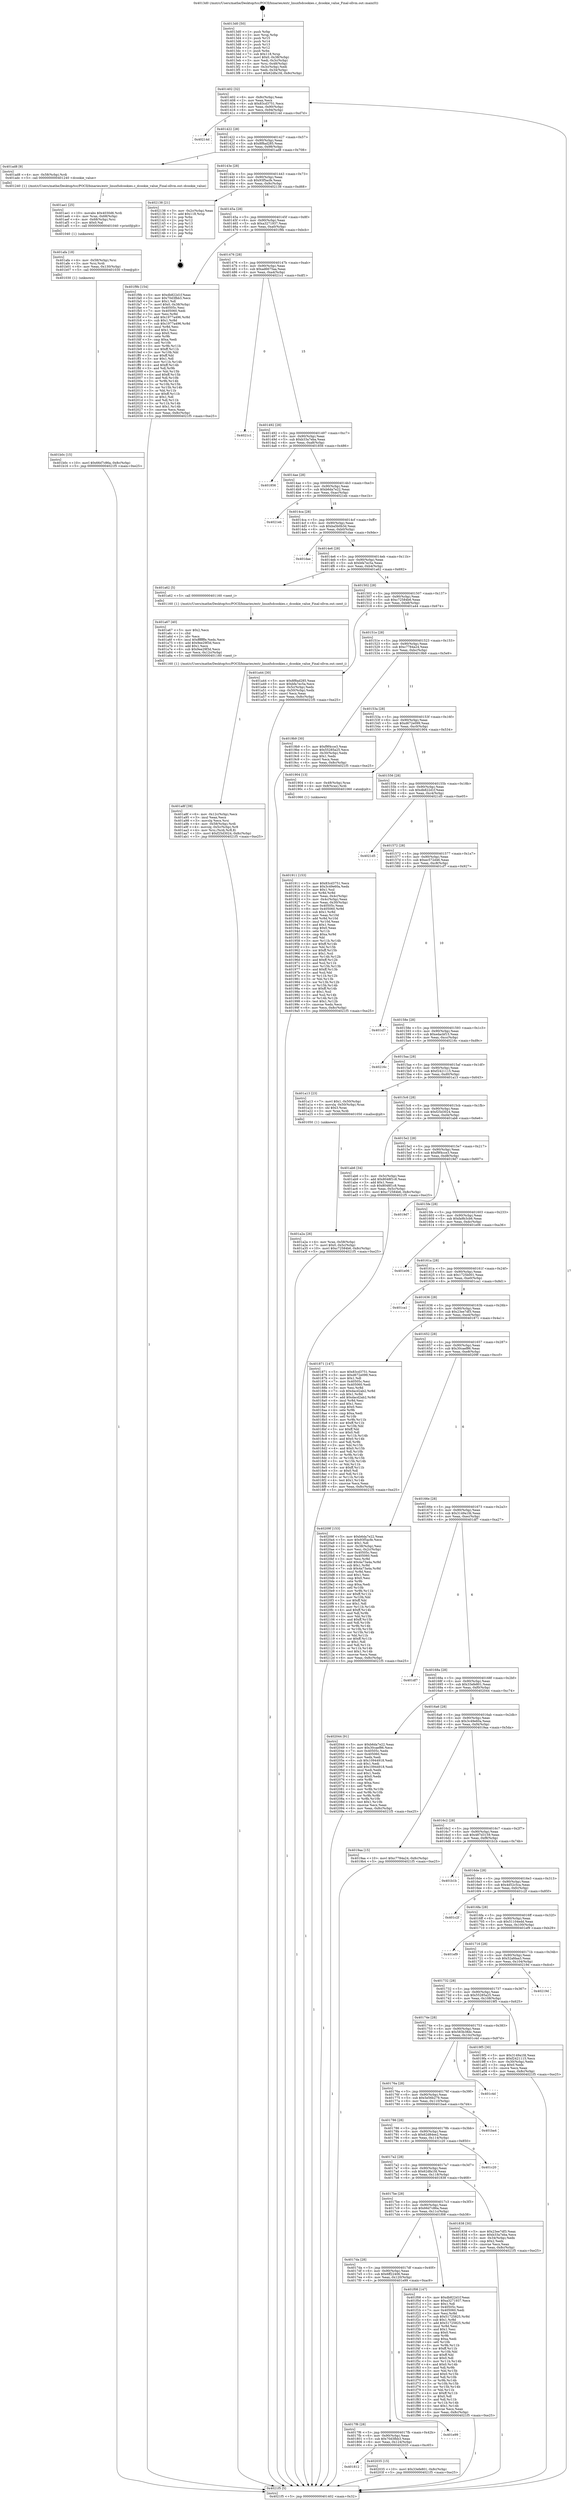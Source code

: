 digraph "0x4013d0" {
  label = "0x4013d0 (/mnt/c/Users/mathe/Desktop/tcc/POCII/binaries/extr_linuxfsdcookies.c_dcookie_value_Final-ollvm.out::main(0))"
  labelloc = "t"
  node[shape=record]

  Entry [label="",width=0.3,height=0.3,shape=circle,fillcolor=black,style=filled]
  "0x401402" [label="{
     0x401402 [32]\l
     | [instrs]\l
     &nbsp;&nbsp;0x401402 \<+6\>: mov -0x8c(%rbp),%eax\l
     &nbsp;&nbsp;0x401408 \<+2\>: mov %eax,%ecx\l
     &nbsp;&nbsp;0x40140a \<+6\>: sub $0x83cd3751,%ecx\l
     &nbsp;&nbsp;0x401410 \<+6\>: mov %eax,-0x90(%rbp)\l
     &nbsp;&nbsp;0x401416 \<+6\>: mov %ecx,-0x94(%rbp)\l
     &nbsp;&nbsp;0x40141c \<+6\>: je 000000000040214d \<main+0xd7d\>\l
  }"]
  "0x40214d" [label="{
     0x40214d\l
  }", style=dashed]
  "0x401422" [label="{
     0x401422 [28]\l
     | [instrs]\l
     &nbsp;&nbsp;0x401422 \<+5\>: jmp 0000000000401427 \<main+0x57\>\l
     &nbsp;&nbsp;0x401427 \<+6\>: mov -0x90(%rbp),%eax\l
     &nbsp;&nbsp;0x40142d \<+5\>: sub $0x8f8ad285,%eax\l
     &nbsp;&nbsp;0x401432 \<+6\>: mov %eax,-0x98(%rbp)\l
     &nbsp;&nbsp;0x401438 \<+6\>: je 0000000000401ad8 \<main+0x708\>\l
  }"]
  Exit [label="",width=0.3,height=0.3,shape=circle,fillcolor=black,style=filled,peripheries=2]
  "0x401ad8" [label="{
     0x401ad8 [9]\l
     | [instrs]\l
     &nbsp;&nbsp;0x401ad8 \<+4\>: mov -0x58(%rbp),%rdi\l
     &nbsp;&nbsp;0x401adc \<+5\>: call 0000000000401240 \<dcookie_value\>\l
     | [calls]\l
     &nbsp;&nbsp;0x401240 \{1\} (/mnt/c/Users/mathe/Desktop/tcc/POCII/binaries/extr_linuxfsdcookies.c_dcookie_value_Final-ollvm.out::dcookie_value)\l
  }"]
  "0x40143e" [label="{
     0x40143e [28]\l
     | [instrs]\l
     &nbsp;&nbsp;0x40143e \<+5\>: jmp 0000000000401443 \<main+0x73\>\l
     &nbsp;&nbsp;0x401443 \<+6\>: mov -0x90(%rbp),%eax\l
     &nbsp;&nbsp;0x401449 \<+5\>: sub $0x93f5acfe,%eax\l
     &nbsp;&nbsp;0x40144e \<+6\>: mov %eax,-0x9c(%rbp)\l
     &nbsp;&nbsp;0x401454 \<+6\>: je 0000000000402138 \<main+0xd68\>\l
  }"]
  "0x401812" [label="{
     0x401812\l
  }", style=dashed]
  "0x402138" [label="{
     0x402138 [21]\l
     | [instrs]\l
     &nbsp;&nbsp;0x402138 \<+3\>: mov -0x2c(%rbp),%eax\l
     &nbsp;&nbsp;0x40213b \<+7\>: add $0x118,%rsp\l
     &nbsp;&nbsp;0x402142 \<+1\>: pop %rbx\l
     &nbsp;&nbsp;0x402143 \<+2\>: pop %r12\l
     &nbsp;&nbsp;0x402145 \<+2\>: pop %r13\l
     &nbsp;&nbsp;0x402147 \<+2\>: pop %r14\l
     &nbsp;&nbsp;0x402149 \<+2\>: pop %r15\l
     &nbsp;&nbsp;0x40214b \<+1\>: pop %rbp\l
     &nbsp;&nbsp;0x40214c \<+1\>: ret\l
  }"]
  "0x40145a" [label="{
     0x40145a [28]\l
     | [instrs]\l
     &nbsp;&nbsp;0x40145a \<+5\>: jmp 000000000040145f \<main+0x8f\>\l
     &nbsp;&nbsp;0x40145f \<+6\>: mov -0x90(%rbp),%eax\l
     &nbsp;&nbsp;0x401465 \<+5\>: sub $0xa3271937,%eax\l
     &nbsp;&nbsp;0x40146a \<+6\>: mov %eax,-0xa0(%rbp)\l
     &nbsp;&nbsp;0x401470 \<+6\>: je 0000000000401f9b \<main+0xbcb\>\l
  }"]
  "0x402035" [label="{
     0x402035 [15]\l
     | [instrs]\l
     &nbsp;&nbsp;0x402035 \<+10\>: movl $0x33efe801,-0x8c(%rbp)\l
     &nbsp;&nbsp;0x40203f \<+5\>: jmp 00000000004021f5 \<main+0xe25\>\l
  }"]
  "0x401f9b" [label="{
     0x401f9b [154]\l
     | [instrs]\l
     &nbsp;&nbsp;0x401f9b \<+5\>: mov $0xdb822d1f,%eax\l
     &nbsp;&nbsp;0x401fa0 \<+5\>: mov $0x70d3fbb3,%ecx\l
     &nbsp;&nbsp;0x401fa5 \<+2\>: mov $0x1,%dl\l
     &nbsp;&nbsp;0x401fa7 \<+7\>: movl $0x0,-0x38(%rbp)\l
     &nbsp;&nbsp;0x401fae \<+7\>: mov 0x40505c,%esi\l
     &nbsp;&nbsp;0x401fb5 \<+7\>: mov 0x405060,%edi\l
     &nbsp;&nbsp;0x401fbc \<+3\>: mov %esi,%r8d\l
     &nbsp;&nbsp;0x401fbf \<+7\>: add $0x1977a496,%r8d\l
     &nbsp;&nbsp;0x401fc6 \<+4\>: sub $0x1,%r8d\l
     &nbsp;&nbsp;0x401fca \<+7\>: sub $0x1977a496,%r8d\l
     &nbsp;&nbsp;0x401fd1 \<+4\>: imul %r8d,%esi\l
     &nbsp;&nbsp;0x401fd5 \<+3\>: and $0x1,%esi\l
     &nbsp;&nbsp;0x401fd8 \<+3\>: cmp $0x0,%esi\l
     &nbsp;&nbsp;0x401fdb \<+4\>: sete %r9b\l
     &nbsp;&nbsp;0x401fdf \<+3\>: cmp $0xa,%edi\l
     &nbsp;&nbsp;0x401fe2 \<+4\>: setl %r10b\l
     &nbsp;&nbsp;0x401fe6 \<+3\>: mov %r9b,%r11b\l
     &nbsp;&nbsp;0x401fe9 \<+4\>: xor $0xff,%r11b\l
     &nbsp;&nbsp;0x401fed \<+3\>: mov %r10b,%bl\l
     &nbsp;&nbsp;0x401ff0 \<+3\>: xor $0xff,%bl\l
     &nbsp;&nbsp;0x401ff3 \<+3\>: xor $0x1,%dl\l
     &nbsp;&nbsp;0x401ff6 \<+3\>: mov %r11b,%r14b\l
     &nbsp;&nbsp;0x401ff9 \<+4\>: and $0xff,%r14b\l
     &nbsp;&nbsp;0x401ffd \<+3\>: and %dl,%r9b\l
     &nbsp;&nbsp;0x402000 \<+3\>: mov %bl,%r15b\l
     &nbsp;&nbsp;0x402003 \<+4\>: and $0xff,%r15b\l
     &nbsp;&nbsp;0x402007 \<+3\>: and %dl,%r10b\l
     &nbsp;&nbsp;0x40200a \<+3\>: or %r9b,%r14b\l
     &nbsp;&nbsp;0x40200d \<+3\>: or %r10b,%r15b\l
     &nbsp;&nbsp;0x402010 \<+3\>: xor %r15b,%r14b\l
     &nbsp;&nbsp;0x402013 \<+3\>: or %bl,%r11b\l
     &nbsp;&nbsp;0x402016 \<+4\>: xor $0xff,%r11b\l
     &nbsp;&nbsp;0x40201a \<+3\>: or $0x1,%dl\l
     &nbsp;&nbsp;0x40201d \<+3\>: and %dl,%r11b\l
     &nbsp;&nbsp;0x402020 \<+3\>: or %r11b,%r14b\l
     &nbsp;&nbsp;0x402023 \<+4\>: test $0x1,%r14b\l
     &nbsp;&nbsp;0x402027 \<+3\>: cmovne %ecx,%eax\l
     &nbsp;&nbsp;0x40202a \<+6\>: mov %eax,-0x8c(%rbp)\l
     &nbsp;&nbsp;0x402030 \<+5\>: jmp 00000000004021f5 \<main+0xe25\>\l
  }"]
  "0x401476" [label="{
     0x401476 [28]\l
     | [instrs]\l
     &nbsp;&nbsp;0x401476 \<+5\>: jmp 000000000040147b \<main+0xab\>\l
     &nbsp;&nbsp;0x40147b \<+6\>: mov -0x90(%rbp),%eax\l
     &nbsp;&nbsp;0x401481 \<+5\>: sub $0xad6675aa,%eax\l
     &nbsp;&nbsp;0x401486 \<+6\>: mov %eax,-0xa4(%rbp)\l
     &nbsp;&nbsp;0x40148c \<+6\>: je 00000000004021c1 \<main+0xdf1\>\l
  }"]
  "0x4017f6" [label="{
     0x4017f6 [28]\l
     | [instrs]\l
     &nbsp;&nbsp;0x4017f6 \<+5\>: jmp 00000000004017fb \<main+0x42b\>\l
     &nbsp;&nbsp;0x4017fb \<+6\>: mov -0x90(%rbp),%eax\l
     &nbsp;&nbsp;0x401801 \<+5\>: sub $0x70d3fbb3,%eax\l
     &nbsp;&nbsp;0x401806 \<+6\>: mov %eax,-0x124(%rbp)\l
     &nbsp;&nbsp;0x40180c \<+6\>: je 0000000000402035 \<main+0xc65\>\l
  }"]
  "0x4021c1" [label="{
     0x4021c1\l
  }", style=dashed]
  "0x401492" [label="{
     0x401492 [28]\l
     | [instrs]\l
     &nbsp;&nbsp;0x401492 \<+5\>: jmp 0000000000401497 \<main+0xc7\>\l
     &nbsp;&nbsp;0x401497 \<+6\>: mov -0x90(%rbp),%eax\l
     &nbsp;&nbsp;0x40149d \<+5\>: sub $0xb33a7eba,%eax\l
     &nbsp;&nbsp;0x4014a2 \<+6\>: mov %eax,-0xa8(%rbp)\l
     &nbsp;&nbsp;0x4014a8 \<+6\>: je 0000000000401856 \<main+0x486\>\l
  }"]
  "0x401e99" [label="{
     0x401e99\l
  }", style=dashed]
  "0x401856" [label="{
     0x401856\l
  }", style=dashed]
  "0x4014ae" [label="{
     0x4014ae [28]\l
     | [instrs]\l
     &nbsp;&nbsp;0x4014ae \<+5\>: jmp 00000000004014b3 \<main+0xe3\>\l
     &nbsp;&nbsp;0x4014b3 \<+6\>: mov -0x90(%rbp),%eax\l
     &nbsp;&nbsp;0x4014b9 \<+5\>: sub $0xb6da7e22,%eax\l
     &nbsp;&nbsp;0x4014be \<+6\>: mov %eax,-0xac(%rbp)\l
     &nbsp;&nbsp;0x4014c4 \<+6\>: je 00000000004021eb \<main+0xe1b\>\l
  }"]
  "0x4017da" [label="{
     0x4017da [28]\l
     | [instrs]\l
     &nbsp;&nbsp;0x4017da \<+5\>: jmp 00000000004017df \<main+0x40f\>\l
     &nbsp;&nbsp;0x4017df \<+6\>: mov -0x90(%rbp),%eax\l
     &nbsp;&nbsp;0x4017e5 \<+5\>: sub $0x6ff22406,%eax\l
     &nbsp;&nbsp;0x4017ea \<+6\>: mov %eax,-0x120(%rbp)\l
     &nbsp;&nbsp;0x4017f0 \<+6\>: je 0000000000401e99 \<main+0xac9\>\l
  }"]
  "0x4021eb" [label="{
     0x4021eb\l
  }", style=dashed]
  "0x4014ca" [label="{
     0x4014ca [28]\l
     | [instrs]\l
     &nbsp;&nbsp;0x4014ca \<+5\>: jmp 00000000004014cf \<main+0xff\>\l
     &nbsp;&nbsp;0x4014cf \<+6\>: mov -0x90(%rbp),%eax\l
     &nbsp;&nbsp;0x4014d5 \<+5\>: sub $0xba5b0b3d,%eax\l
     &nbsp;&nbsp;0x4014da \<+6\>: mov %eax,-0xb0(%rbp)\l
     &nbsp;&nbsp;0x4014e0 \<+6\>: je 0000000000401dae \<main+0x9de\>\l
  }"]
  "0x401f08" [label="{
     0x401f08 [147]\l
     | [instrs]\l
     &nbsp;&nbsp;0x401f08 \<+5\>: mov $0xdb822d1f,%eax\l
     &nbsp;&nbsp;0x401f0d \<+5\>: mov $0xa3271937,%ecx\l
     &nbsp;&nbsp;0x401f12 \<+2\>: mov $0x1,%dl\l
     &nbsp;&nbsp;0x401f14 \<+7\>: mov 0x40505c,%esi\l
     &nbsp;&nbsp;0x401f1b \<+7\>: mov 0x405060,%edi\l
     &nbsp;&nbsp;0x401f22 \<+3\>: mov %esi,%r8d\l
     &nbsp;&nbsp;0x401f25 \<+7\>: sub $0x51725825,%r8d\l
     &nbsp;&nbsp;0x401f2c \<+4\>: sub $0x1,%r8d\l
     &nbsp;&nbsp;0x401f30 \<+7\>: add $0x51725825,%r8d\l
     &nbsp;&nbsp;0x401f37 \<+4\>: imul %r8d,%esi\l
     &nbsp;&nbsp;0x401f3b \<+3\>: and $0x1,%esi\l
     &nbsp;&nbsp;0x401f3e \<+3\>: cmp $0x0,%esi\l
     &nbsp;&nbsp;0x401f41 \<+4\>: sete %r9b\l
     &nbsp;&nbsp;0x401f45 \<+3\>: cmp $0xa,%edi\l
     &nbsp;&nbsp;0x401f48 \<+4\>: setl %r10b\l
     &nbsp;&nbsp;0x401f4c \<+3\>: mov %r9b,%r11b\l
     &nbsp;&nbsp;0x401f4f \<+4\>: xor $0xff,%r11b\l
     &nbsp;&nbsp;0x401f53 \<+3\>: mov %r10b,%bl\l
     &nbsp;&nbsp;0x401f56 \<+3\>: xor $0xff,%bl\l
     &nbsp;&nbsp;0x401f59 \<+3\>: xor $0x0,%dl\l
     &nbsp;&nbsp;0x401f5c \<+3\>: mov %r11b,%r14b\l
     &nbsp;&nbsp;0x401f5f \<+4\>: and $0x0,%r14b\l
     &nbsp;&nbsp;0x401f63 \<+3\>: and %dl,%r9b\l
     &nbsp;&nbsp;0x401f66 \<+3\>: mov %bl,%r15b\l
     &nbsp;&nbsp;0x401f69 \<+4\>: and $0x0,%r15b\l
     &nbsp;&nbsp;0x401f6d \<+3\>: and %dl,%r10b\l
     &nbsp;&nbsp;0x401f70 \<+3\>: or %r9b,%r14b\l
     &nbsp;&nbsp;0x401f73 \<+3\>: or %r10b,%r15b\l
     &nbsp;&nbsp;0x401f76 \<+3\>: xor %r15b,%r14b\l
     &nbsp;&nbsp;0x401f79 \<+3\>: or %bl,%r11b\l
     &nbsp;&nbsp;0x401f7c \<+4\>: xor $0xff,%r11b\l
     &nbsp;&nbsp;0x401f80 \<+3\>: or $0x0,%dl\l
     &nbsp;&nbsp;0x401f83 \<+3\>: and %dl,%r11b\l
     &nbsp;&nbsp;0x401f86 \<+3\>: or %r11b,%r14b\l
     &nbsp;&nbsp;0x401f89 \<+4\>: test $0x1,%r14b\l
     &nbsp;&nbsp;0x401f8d \<+3\>: cmovne %ecx,%eax\l
     &nbsp;&nbsp;0x401f90 \<+6\>: mov %eax,-0x8c(%rbp)\l
     &nbsp;&nbsp;0x401f96 \<+5\>: jmp 00000000004021f5 \<main+0xe25\>\l
  }"]
  "0x401dae" [label="{
     0x401dae\l
  }", style=dashed]
  "0x4014e6" [label="{
     0x4014e6 [28]\l
     | [instrs]\l
     &nbsp;&nbsp;0x4014e6 \<+5\>: jmp 00000000004014eb \<main+0x11b\>\l
     &nbsp;&nbsp;0x4014eb \<+6\>: mov -0x90(%rbp),%eax\l
     &nbsp;&nbsp;0x4014f1 \<+5\>: sub $0xbfa7ec5a,%eax\l
     &nbsp;&nbsp;0x4014f6 \<+6\>: mov %eax,-0xb4(%rbp)\l
     &nbsp;&nbsp;0x4014fc \<+6\>: je 0000000000401a62 \<main+0x692\>\l
  }"]
  "0x401b0c" [label="{
     0x401b0c [15]\l
     | [instrs]\l
     &nbsp;&nbsp;0x401b0c \<+10\>: movl $0x66d7c86a,-0x8c(%rbp)\l
     &nbsp;&nbsp;0x401b16 \<+5\>: jmp 00000000004021f5 \<main+0xe25\>\l
  }"]
  "0x401a62" [label="{
     0x401a62 [5]\l
     | [instrs]\l
     &nbsp;&nbsp;0x401a62 \<+5\>: call 0000000000401160 \<next_i\>\l
     | [calls]\l
     &nbsp;&nbsp;0x401160 \{1\} (/mnt/c/Users/mathe/Desktop/tcc/POCII/binaries/extr_linuxfsdcookies.c_dcookie_value_Final-ollvm.out::next_i)\l
  }"]
  "0x401502" [label="{
     0x401502 [28]\l
     | [instrs]\l
     &nbsp;&nbsp;0x401502 \<+5\>: jmp 0000000000401507 \<main+0x137\>\l
     &nbsp;&nbsp;0x401507 \<+6\>: mov -0x90(%rbp),%eax\l
     &nbsp;&nbsp;0x40150d \<+5\>: sub $0xc72584b6,%eax\l
     &nbsp;&nbsp;0x401512 \<+6\>: mov %eax,-0xb8(%rbp)\l
     &nbsp;&nbsp;0x401518 \<+6\>: je 0000000000401a44 \<main+0x674\>\l
  }"]
  "0x401afa" [label="{
     0x401afa [18]\l
     | [instrs]\l
     &nbsp;&nbsp;0x401afa \<+4\>: mov -0x58(%rbp),%rsi\l
     &nbsp;&nbsp;0x401afe \<+3\>: mov %rsi,%rdi\l
     &nbsp;&nbsp;0x401b01 \<+6\>: mov %eax,-0x130(%rbp)\l
     &nbsp;&nbsp;0x401b07 \<+5\>: call 0000000000401030 \<free@plt\>\l
     | [calls]\l
     &nbsp;&nbsp;0x401030 \{1\} (unknown)\l
  }"]
  "0x401a44" [label="{
     0x401a44 [30]\l
     | [instrs]\l
     &nbsp;&nbsp;0x401a44 \<+5\>: mov $0x8f8ad285,%eax\l
     &nbsp;&nbsp;0x401a49 \<+5\>: mov $0xbfa7ec5a,%ecx\l
     &nbsp;&nbsp;0x401a4e \<+3\>: mov -0x5c(%rbp),%edx\l
     &nbsp;&nbsp;0x401a51 \<+3\>: cmp -0x50(%rbp),%edx\l
     &nbsp;&nbsp;0x401a54 \<+3\>: cmovl %ecx,%eax\l
     &nbsp;&nbsp;0x401a57 \<+6\>: mov %eax,-0x8c(%rbp)\l
     &nbsp;&nbsp;0x401a5d \<+5\>: jmp 00000000004021f5 \<main+0xe25\>\l
  }"]
  "0x40151e" [label="{
     0x40151e [28]\l
     | [instrs]\l
     &nbsp;&nbsp;0x40151e \<+5\>: jmp 0000000000401523 \<main+0x153\>\l
     &nbsp;&nbsp;0x401523 \<+6\>: mov -0x90(%rbp),%eax\l
     &nbsp;&nbsp;0x401529 \<+5\>: sub $0xc7784a24,%eax\l
     &nbsp;&nbsp;0x40152e \<+6\>: mov %eax,-0xbc(%rbp)\l
     &nbsp;&nbsp;0x401534 \<+6\>: je 00000000004019b9 \<main+0x5e9\>\l
  }"]
  "0x401ae1" [label="{
     0x401ae1 [25]\l
     | [instrs]\l
     &nbsp;&nbsp;0x401ae1 \<+10\>: movabs $0x4030d6,%rdi\l
     &nbsp;&nbsp;0x401aeb \<+4\>: mov %rax,-0x68(%rbp)\l
     &nbsp;&nbsp;0x401aef \<+4\>: mov -0x68(%rbp),%rsi\l
     &nbsp;&nbsp;0x401af3 \<+2\>: mov $0x0,%al\l
     &nbsp;&nbsp;0x401af5 \<+5\>: call 0000000000401040 \<printf@plt\>\l
     | [calls]\l
     &nbsp;&nbsp;0x401040 \{1\} (unknown)\l
  }"]
  "0x4019b9" [label="{
     0x4019b9 [30]\l
     | [instrs]\l
     &nbsp;&nbsp;0x4019b9 \<+5\>: mov $0xf9f4cce3,%eax\l
     &nbsp;&nbsp;0x4019be \<+5\>: mov $0x55285a25,%ecx\l
     &nbsp;&nbsp;0x4019c3 \<+3\>: mov -0x30(%rbp),%edx\l
     &nbsp;&nbsp;0x4019c6 \<+3\>: cmp $0x1,%edx\l
     &nbsp;&nbsp;0x4019c9 \<+3\>: cmovl %ecx,%eax\l
     &nbsp;&nbsp;0x4019cc \<+6\>: mov %eax,-0x8c(%rbp)\l
     &nbsp;&nbsp;0x4019d2 \<+5\>: jmp 00000000004021f5 \<main+0xe25\>\l
  }"]
  "0x40153a" [label="{
     0x40153a [28]\l
     | [instrs]\l
     &nbsp;&nbsp;0x40153a \<+5\>: jmp 000000000040153f \<main+0x16f\>\l
     &nbsp;&nbsp;0x40153f \<+6\>: mov -0x90(%rbp),%eax\l
     &nbsp;&nbsp;0x401545 \<+5\>: sub $0xd672e099,%eax\l
     &nbsp;&nbsp;0x40154a \<+6\>: mov %eax,-0xc0(%rbp)\l
     &nbsp;&nbsp;0x401550 \<+6\>: je 0000000000401904 \<main+0x534\>\l
  }"]
  "0x401a8f" [label="{
     0x401a8f [39]\l
     | [instrs]\l
     &nbsp;&nbsp;0x401a8f \<+6\>: mov -0x12c(%rbp),%ecx\l
     &nbsp;&nbsp;0x401a95 \<+3\>: imul %eax,%ecx\l
     &nbsp;&nbsp;0x401a98 \<+3\>: movslq %ecx,%rsi\l
     &nbsp;&nbsp;0x401a9b \<+4\>: mov -0x58(%rbp),%rdi\l
     &nbsp;&nbsp;0x401a9f \<+4\>: movslq -0x5c(%rbp),%r8\l
     &nbsp;&nbsp;0x401aa3 \<+4\>: mov %rsi,(%rdi,%r8,8)\l
     &nbsp;&nbsp;0x401aa7 \<+10\>: movl $0xf25d3024,-0x8c(%rbp)\l
     &nbsp;&nbsp;0x401ab1 \<+5\>: jmp 00000000004021f5 \<main+0xe25\>\l
  }"]
  "0x401904" [label="{
     0x401904 [13]\l
     | [instrs]\l
     &nbsp;&nbsp;0x401904 \<+4\>: mov -0x48(%rbp),%rax\l
     &nbsp;&nbsp;0x401908 \<+4\>: mov 0x8(%rax),%rdi\l
     &nbsp;&nbsp;0x40190c \<+5\>: call 0000000000401060 \<atoi@plt\>\l
     | [calls]\l
     &nbsp;&nbsp;0x401060 \{1\} (unknown)\l
  }"]
  "0x401556" [label="{
     0x401556 [28]\l
     | [instrs]\l
     &nbsp;&nbsp;0x401556 \<+5\>: jmp 000000000040155b \<main+0x18b\>\l
     &nbsp;&nbsp;0x40155b \<+6\>: mov -0x90(%rbp),%eax\l
     &nbsp;&nbsp;0x401561 \<+5\>: sub $0xdb822d1f,%eax\l
     &nbsp;&nbsp;0x401566 \<+6\>: mov %eax,-0xc4(%rbp)\l
     &nbsp;&nbsp;0x40156c \<+6\>: je 00000000004021d5 \<main+0xe05\>\l
  }"]
  "0x401a67" [label="{
     0x401a67 [40]\l
     | [instrs]\l
     &nbsp;&nbsp;0x401a67 \<+5\>: mov $0x2,%ecx\l
     &nbsp;&nbsp;0x401a6c \<+1\>: cltd\l
     &nbsp;&nbsp;0x401a6d \<+2\>: idiv %ecx\l
     &nbsp;&nbsp;0x401a6f \<+6\>: imul $0xfffffffe,%edx,%ecx\l
     &nbsp;&nbsp;0x401a75 \<+6\>: add $0x9ee29f3d,%ecx\l
     &nbsp;&nbsp;0x401a7b \<+3\>: add $0x1,%ecx\l
     &nbsp;&nbsp;0x401a7e \<+6\>: sub $0x9ee29f3d,%ecx\l
     &nbsp;&nbsp;0x401a84 \<+6\>: mov %ecx,-0x12c(%rbp)\l
     &nbsp;&nbsp;0x401a8a \<+5\>: call 0000000000401160 \<next_i\>\l
     | [calls]\l
     &nbsp;&nbsp;0x401160 \{1\} (/mnt/c/Users/mathe/Desktop/tcc/POCII/binaries/extr_linuxfsdcookies.c_dcookie_value_Final-ollvm.out::next_i)\l
  }"]
  "0x4021d5" [label="{
     0x4021d5\l
  }", style=dashed]
  "0x401572" [label="{
     0x401572 [28]\l
     | [instrs]\l
     &nbsp;&nbsp;0x401572 \<+5\>: jmp 0000000000401577 \<main+0x1a7\>\l
     &nbsp;&nbsp;0x401577 \<+6\>: mov -0x90(%rbp),%eax\l
     &nbsp;&nbsp;0x40157d \<+5\>: sub $0xec572d46,%eax\l
     &nbsp;&nbsp;0x401582 \<+6\>: mov %eax,-0xc8(%rbp)\l
     &nbsp;&nbsp;0x401588 \<+6\>: je 0000000000401cf7 \<main+0x927\>\l
  }"]
  "0x401a2a" [label="{
     0x401a2a [26]\l
     | [instrs]\l
     &nbsp;&nbsp;0x401a2a \<+4\>: mov %rax,-0x58(%rbp)\l
     &nbsp;&nbsp;0x401a2e \<+7\>: movl $0x0,-0x5c(%rbp)\l
     &nbsp;&nbsp;0x401a35 \<+10\>: movl $0xc72584b6,-0x8c(%rbp)\l
     &nbsp;&nbsp;0x401a3f \<+5\>: jmp 00000000004021f5 \<main+0xe25\>\l
  }"]
  "0x401cf7" [label="{
     0x401cf7\l
  }", style=dashed]
  "0x40158e" [label="{
     0x40158e [28]\l
     | [instrs]\l
     &nbsp;&nbsp;0x40158e \<+5\>: jmp 0000000000401593 \<main+0x1c3\>\l
     &nbsp;&nbsp;0x401593 \<+6\>: mov -0x90(%rbp),%eax\l
     &nbsp;&nbsp;0x401599 \<+5\>: sub $0xedacbf15,%eax\l
     &nbsp;&nbsp;0x40159e \<+6\>: mov %eax,-0xcc(%rbp)\l
     &nbsp;&nbsp;0x4015a4 \<+6\>: je 000000000040216c \<main+0xd9c\>\l
  }"]
  "0x401911" [label="{
     0x401911 [153]\l
     | [instrs]\l
     &nbsp;&nbsp;0x401911 \<+5\>: mov $0x83cd3751,%ecx\l
     &nbsp;&nbsp;0x401916 \<+5\>: mov $0x3c49e60a,%edx\l
     &nbsp;&nbsp;0x40191b \<+3\>: mov $0x1,%sil\l
     &nbsp;&nbsp;0x40191e \<+3\>: xor %r8d,%r8d\l
     &nbsp;&nbsp;0x401921 \<+3\>: mov %eax,-0x4c(%rbp)\l
     &nbsp;&nbsp;0x401924 \<+3\>: mov -0x4c(%rbp),%eax\l
     &nbsp;&nbsp;0x401927 \<+3\>: mov %eax,-0x30(%rbp)\l
     &nbsp;&nbsp;0x40192a \<+7\>: mov 0x40505c,%eax\l
     &nbsp;&nbsp;0x401931 \<+8\>: mov 0x405060,%r9d\l
     &nbsp;&nbsp;0x401939 \<+4\>: sub $0x1,%r8d\l
     &nbsp;&nbsp;0x40193d \<+3\>: mov %eax,%r10d\l
     &nbsp;&nbsp;0x401940 \<+3\>: add %r8d,%r10d\l
     &nbsp;&nbsp;0x401943 \<+4\>: imul %r10d,%eax\l
     &nbsp;&nbsp;0x401947 \<+3\>: and $0x1,%eax\l
     &nbsp;&nbsp;0x40194a \<+3\>: cmp $0x0,%eax\l
     &nbsp;&nbsp;0x40194d \<+4\>: sete %r11b\l
     &nbsp;&nbsp;0x401951 \<+4\>: cmp $0xa,%r9d\l
     &nbsp;&nbsp;0x401955 \<+3\>: setl %bl\l
     &nbsp;&nbsp;0x401958 \<+3\>: mov %r11b,%r14b\l
     &nbsp;&nbsp;0x40195b \<+4\>: xor $0xff,%r14b\l
     &nbsp;&nbsp;0x40195f \<+3\>: mov %bl,%r15b\l
     &nbsp;&nbsp;0x401962 \<+4\>: xor $0xff,%r15b\l
     &nbsp;&nbsp;0x401966 \<+4\>: xor $0x1,%sil\l
     &nbsp;&nbsp;0x40196a \<+3\>: mov %r14b,%r12b\l
     &nbsp;&nbsp;0x40196d \<+4\>: and $0xff,%r12b\l
     &nbsp;&nbsp;0x401971 \<+3\>: and %sil,%r11b\l
     &nbsp;&nbsp;0x401974 \<+3\>: mov %r15b,%r13b\l
     &nbsp;&nbsp;0x401977 \<+4\>: and $0xff,%r13b\l
     &nbsp;&nbsp;0x40197b \<+3\>: and %sil,%bl\l
     &nbsp;&nbsp;0x40197e \<+3\>: or %r11b,%r12b\l
     &nbsp;&nbsp;0x401981 \<+3\>: or %bl,%r13b\l
     &nbsp;&nbsp;0x401984 \<+3\>: xor %r13b,%r12b\l
     &nbsp;&nbsp;0x401987 \<+3\>: or %r15b,%r14b\l
     &nbsp;&nbsp;0x40198a \<+4\>: xor $0xff,%r14b\l
     &nbsp;&nbsp;0x40198e \<+4\>: or $0x1,%sil\l
     &nbsp;&nbsp;0x401992 \<+3\>: and %sil,%r14b\l
     &nbsp;&nbsp;0x401995 \<+3\>: or %r14b,%r12b\l
     &nbsp;&nbsp;0x401998 \<+4\>: test $0x1,%r12b\l
     &nbsp;&nbsp;0x40199c \<+3\>: cmovne %edx,%ecx\l
     &nbsp;&nbsp;0x40199f \<+6\>: mov %ecx,-0x8c(%rbp)\l
     &nbsp;&nbsp;0x4019a5 \<+5\>: jmp 00000000004021f5 \<main+0xe25\>\l
  }"]
  "0x40216c" [label="{
     0x40216c\l
  }", style=dashed]
  "0x4015aa" [label="{
     0x4015aa [28]\l
     | [instrs]\l
     &nbsp;&nbsp;0x4015aa \<+5\>: jmp 00000000004015af \<main+0x1df\>\l
     &nbsp;&nbsp;0x4015af \<+6\>: mov -0x90(%rbp),%eax\l
     &nbsp;&nbsp;0x4015b5 \<+5\>: sub $0xf2421115,%eax\l
     &nbsp;&nbsp;0x4015ba \<+6\>: mov %eax,-0xd0(%rbp)\l
     &nbsp;&nbsp;0x4015c0 \<+6\>: je 0000000000401a13 \<main+0x643\>\l
  }"]
  "0x4013d0" [label="{
     0x4013d0 [50]\l
     | [instrs]\l
     &nbsp;&nbsp;0x4013d0 \<+1\>: push %rbp\l
     &nbsp;&nbsp;0x4013d1 \<+3\>: mov %rsp,%rbp\l
     &nbsp;&nbsp;0x4013d4 \<+2\>: push %r15\l
     &nbsp;&nbsp;0x4013d6 \<+2\>: push %r14\l
     &nbsp;&nbsp;0x4013d8 \<+2\>: push %r13\l
     &nbsp;&nbsp;0x4013da \<+2\>: push %r12\l
     &nbsp;&nbsp;0x4013dc \<+1\>: push %rbx\l
     &nbsp;&nbsp;0x4013dd \<+7\>: sub $0x118,%rsp\l
     &nbsp;&nbsp;0x4013e4 \<+7\>: movl $0x0,-0x38(%rbp)\l
     &nbsp;&nbsp;0x4013eb \<+3\>: mov %edi,-0x3c(%rbp)\l
     &nbsp;&nbsp;0x4013ee \<+4\>: mov %rsi,-0x48(%rbp)\l
     &nbsp;&nbsp;0x4013f2 \<+3\>: mov -0x3c(%rbp),%edi\l
     &nbsp;&nbsp;0x4013f5 \<+3\>: mov %edi,-0x34(%rbp)\l
     &nbsp;&nbsp;0x4013f8 \<+10\>: movl $0x62dfa1fd,-0x8c(%rbp)\l
  }"]
  "0x401a13" [label="{
     0x401a13 [23]\l
     | [instrs]\l
     &nbsp;&nbsp;0x401a13 \<+7\>: movl $0x1,-0x50(%rbp)\l
     &nbsp;&nbsp;0x401a1a \<+4\>: movslq -0x50(%rbp),%rax\l
     &nbsp;&nbsp;0x401a1e \<+4\>: shl $0x3,%rax\l
     &nbsp;&nbsp;0x401a22 \<+3\>: mov %rax,%rdi\l
     &nbsp;&nbsp;0x401a25 \<+5\>: call 0000000000401050 \<malloc@plt\>\l
     | [calls]\l
     &nbsp;&nbsp;0x401050 \{1\} (unknown)\l
  }"]
  "0x4015c6" [label="{
     0x4015c6 [28]\l
     | [instrs]\l
     &nbsp;&nbsp;0x4015c6 \<+5\>: jmp 00000000004015cb \<main+0x1fb\>\l
     &nbsp;&nbsp;0x4015cb \<+6\>: mov -0x90(%rbp),%eax\l
     &nbsp;&nbsp;0x4015d1 \<+5\>: sub $0xf25d3024,%eax\l
     &nbsp;&nbsp;0x4015d6 \<+6\>: mov %eax,-0xd4(%rbp)\l
     &nbsp;&nbsp;0x4015dc \<+6\>: je 0000000000401ab6 \<main+0x6e6\>\l
  }"]
  "0x4021f5" [label="{
     0x4021f5 [5]\l
     | [instrs]\l
     &nbsp;&nbsp;0x4021f5 \<+5\>: jmp 0000000000401402 \<main+0x32\>\l
  }"]
  "0x401ab6" [label="{
     0x401ab6 [34]\l
     | [instrs]\l
     &nbsp;&nbsp;0x401ab6 \<+3\>: mov -0x5c(%rbp),%eax\l
     &nbsp;&nbsp;0x401ab9 \<+5\>: add $0x8048f1c8,%eax\l
     &nbsp;&nbsp;0x401abe \<+3\>: add $0x1,%eax\l
     &nbsp;&nbsp;0x401ac1 \<+5\>: sub $0x8048f1c8,%eax\l
     &nbsp;&nbsp;0x401ac6 \<+3\>: mov %eax,-0x5c(%rbp)\l
     &nbsp;&nbsp;0x401ac9 \<+10\>: movl $0xc72584b6,-0x8c(%rbp)\l
     &nbsp;&nbsp;0x401ad3 \<+5\>: jmp 00000000004021f5 \<main+0xe25\>\l
  }"]
  "0x4015e2" [label="{
     0x4015e2 [28]\l
     | [instrs]\l
     &nbsp;&nbsp;0x4015e2 \<+5\>: jmp 00000000004015e7 \<main+0x217\>\l
     &nbsp;&nbsp;0x4015e7 \<+6\>: mov -0x90(%rbp),%eax\l
     &nbsp;&nbsp;0x4015ed \<+5\>: sub $0xf9f4cce3,%eax\l
     &nbsp;&nbsp;0x4015f2 \<+6\>: mov %eax,-0xd8(%rbp)\l
     &nbsp;&nbsp;0x4015f8 \<+6\>: je 00000000004019d7 \<main+0x607\>\l
  }"]
  "0x4017be" [label="{
     0x4017be [28]\l
     | [instrs]\l
     &nbsp;&nbsp;0x4017be \<+5\>: jmp 00000000004017c3 \<main+0x3f3\>\l
     &nbsp;&nbsp;0x4017c3 \<+6\>: mov -0x90(%rbp),%eax\l
     &nbsp;&nbsp;0x4017c9 \<+5\>: sub $0x66d7c86a,%eax\l
     &nbsp;&nbsp;0x4017ce \<+6\>: mov %eax,-0x11c(%rbp)\l
     &nbsp;&nbsp;0x4017d4 \<+6\>: je 0000000000401f08 \<main+0xb38\>\l
  }"]
  "0x4019d7" [label="{
     0x4019d7\l
  }", style=dashed]
  "0x4015fe" [label="{
     0x4015fe [28]\l
     | [instrs]\l
     &nbsp;&nbsp;0x4015fe \<+5\>: jmp 0000000000401603 \<main+0x233\>\l
     &nbsp;&nbsp;0x401603 \<+6\>: mov -0x90(%rbp),%eax\l
     &nbsp;&nbsp;0x401609 \<+5\>: sub $0xfa9b3cb6,%eax\l
     &nbsp;&nbsp;0x40160e \<+6\>: mov %eax,-0xdc(%rbp)\l
     &nbsp;&nbsp;0x401614 \<+6\>: je 0000000000401e06 \<main+0xa36\>\l
  }"]
  "0x401838" [label="{
     0x401838 [30]\l
     | [instrs]\l
     &nbsp;&nbsp;0x401838 \<+5\>: mov $0x23ee7df3,%eax\l
     &nbsp;&nbsp;0x40183d \<+5\>: mov $0xb33a7eba,%ecx\l
     &nbsp;&nbsp;0x401842 \<+3\>: mov -0x34(%rbp),%edx\l
     &nbsp;&nbsp;0x401845 \<+3\>: cmp $0x2,%edx\l
     &nbsp;&nbsp;0x401848 \<+3\>: cmovne %ecx,%eax\l
     &nbsp;&nbsp;0x40184b \<+6\>: mov %eax,-0x8c(%rbp)\l
     &nbsp;&nbsp;0x401851 \<+5\>: jmp 00000000004021f5 \<main+0xe25\>\l
  }"]
  "0x401e06" [label="{
     0x401e06\l
  }", style=dashed]
  "0x40161a" [label="{
     0x40161a [28]\l
     | [instrs]\l
     &nbsp;&nbsp;0x40161a \<+5\>: jmp 000000000040161f \<main+0x24f\>\l
     &nbsp;&nbsp;0x40161f \<+6\>: mov -0x90(%rbp),%eax\l
     &nbsp;&nbsp;0x401625 \<+5\>: sub $0x1725b001,%eax\l
     &nbsp;&nbsp;0x40162a \<+6\>: mov %eax,-0xe0(%rbp)\l
     &nbsp;&nbsp;0x401630 \<+6\>: je 0000000000401ca1 \<main+0x8d1\>\l
  }"]
  "0x4017a2" [label="{
     0x4017a2 [28]\l
     | [instrs]\l
     &nbsp;&nbsp;0x4017a2 \<+5\>: jmp 00000000004017a7 \<main+0x3d7\>\l
     &nbsp;&nbsp;0x4017a7 \<+6\>: mov -0x90(%rbp),%eax\l
     &nbsp;&nbsp;0x4017ad \<+5\>: sub $0x62dfa1fd,%eax\l
     &nbsp;&nbsp;0x4017b2 \<+6\>: mov %eax,-0x118(%rbp)\l
     &nbsp;&nbsp;0x4017b8 \<+6\>: je 0000000000401838 \<main+0x468\>\l
  }"]
  "0x401ca1" [label="{
     0x401ca1\l
  }", style=dashed]
  "0x401636" [label="{
     0x401636 [28]\l
     | [instrs]\l
     &nbsp;&nbsp;0x401636 \<+5\>: jmp 000000000040163b \<main+0x26b\>\l
     &nbsp;&nbsp;0x40163b \<+6\>: mov -0x90(%rbp),%eax\l
     &nbsp;&nbsp;0x401641 \<+5\>: sub $0x23ee7df3,%eax\l
     &nbsp;&nbsp;0x401646 \<+6\>: mov %eax,-0xe4(%rbp)\l
     &nbsp;&nbsp;0x40164c \<+6\>: je 0000000000401871 \<main+0x4a1\>\l
  }"]
  "0x401c20" [label="{
     0x401c20\l
  }", style=dashed]
  "0x401871" [label="{
     0x401871 [147]\l
     | [instrs]\l
     &nbsp;&nbsp;0x401871 \<+5\>: mov $0x83cd3751,%eax\l
     &nbsp;&nbsp;0x401876 \<+5\>: mov $0xd672e099,%ecx\l
     &nbsp;&nbsp;0x40187b \<+2\>: mov $0x1,%dl\l
     &nbsp;&nbsp;0x40187d \<+7\>: mov 0x40505c,%esi\l
     &nbsp;&nbsp;0x401884 \<+7\>: mov 0x405060,%edi\l
     &nbsp;&nbsp;0x40188b \<+3\>: mov %esi,%r8d\l
     &nbsp;&nbsp;0x40188e \<+7\>: sub $0xdacd2ab2,%r8d\l
     &nbsp;&nbsp;0x401895 \<+4\>: sub $0x1,%r8d\l
     &nbsp;&nbsp;0x401899 \<+7\>: add $0xdacd2ab2,%r8d\l
     &nbsp;&nbsp;0x4018a0 \<+4\>: imul %r8d,%esi\l
     &nbsp;&nbsp;0x4018a4 \<+3\>: and $0x1,%esi\l
     &nbsp;&nbsp;0x4018a7 \<+3\>: cmp $0x0,%esi\l
     &nbsp;&nbsp;0x4018aa \<+4\>: sete %r9b\l
     &nbsp;&nbsp;0x4018ae \<+3\>: cmp $0xa,%edi\l
     &nbsp;&nbsp;0x4018b1 \<+4\>: setl %r10b\l
     &nbsp;&nbsp;0x4018b5 \<+3\>: mov %r9b,%r11b\l
     &nbsp;&nbsp;0x4018b8 \<+4\>: xor $0xff,%r11b\l
     &nbsp;&nbsp;0x4018bc \<+3\>: mov %r10b,%bl\l
     &nbsp;&nbsp;0x4018bf \<+3\>: xor $0xff,%bl\l
     &nbsp;&nbsp;0x4018c2 \<+3\>: xor $0x0,%dl\l
     &nbsp;&nbsp;0x4018c5 \<+3\>: mov %r11b,%r14b\l
     &nbsp;&nbsp;0x4018c8 \<+4\>: and $0x0,%r14b\l
     &nbsp;&nbsp;0x4018cc \<+3\>: and %dl,%r9b\l
     &nbsp;&nbsp;0x4018cf \<+3\>: mov %bl,%r15b\l
     &nbsp;&nbsp;0x4018d2 \<+4\>: and $0x0,%r15b\l
     &nbsp;&nbsp;0x4018d6 \<+3\>: and %dl,%r10b\l
     &nbsp;&nbsp;0x4018d9 \<+3\>: or %r9b,%r14b\l
     &nbsp;&nbsp;0x4018dc \<+3\>: or %r10b,%r15b\l
     &nbsp;&nbsp;0x4018df \<+3\>: xor %r15b,%r14b\l
     &nbsp;&nbsp;0x4018e2 \<+3\>: or %bl,%r11b\l
     &nbsp;&nbsp;0x4018e5 \<+4\>: xor $0xff,%r11b\l
     &nbsp;&nbsp;0x4018e9 \<+3\>: or $0x0,%dl\l
     &nbsp;&nbsp;0x4018ec \<+3\>: and %dl,%r11b\l
     &nbsp;&nbsp;0x4018ef \<+3\>: or %r11b,%r14b\l
     &nbsp;&nbsp;0x4018f2 \<+4\>: test $0x1,%r14b\l
     &nbsp;&nbsp;0x4018f6 \<+3\>: cmovne %ecx,%eax\l
     &nbsp;&nbsp;0x4018f9 \<+6\>: mov %eax,-0x8c(%rbp)\l
     &nbsp;&nbsp;0x4018ff \<+5\>: jmp 00000000004021f5 \<main+0xe25\>\l
  }"]
  "0x401652" [label="{
     0x401652 [28]\l
     | [instrs]\l
     &nbsp;&nbsp;0x401652 \<+5\>: jmp 0000000000401657 \<main+0x287\>\l
     &nbsp;&nbsp;0x401657 \<+6\>: mov -0x90(%rbp),%eax\l
     &nbsp;&nbsp;0x40165d \<+5\>: sub $0x30caef86,%eax\l
     &nbsp;&nbsp;0x401662 \<+6\>: mov %eax,-0xe8(%rbp)\l
     &nbsp;&nbsp;0x401668 \<+6\>: je 000000000040209f \<main+0xccf\>\l
  }"]
  "0x401786" [label="{
     0x401786 [28]\l
     | [instrs]\l
     &nbsp;&nbsp;0x401786 \<+5\>: jmp 000000000040178b \<main+0x3bb\>\l
     &nbsp;&nbsp;0x40178b \<+6\>: mov -0x90(%rbp),%eax\l
     &nbsp;&nbsp;0x401791 \<+5\>: sub $0x62d84ee2,%eax\l
     &nbsp;&nbsp;0x401796 \<+6\>: mov %eax,-0x114(%rbp)\l
     &nbsp;&nbsp;0x40179c \<+6\>: je 0000000000401c20 \<main+0x850\>\l
  }"]
  "0x40209f" [label="{
     0x40209f [153]\l
     | [instrs]\l
     &nbsp;&nbsp;0x40209f \<+5\>: mov $0xb6da7e22,%eax\l
     &nbsp;&nbsp;0x4020a4 \<+5\>: mov $0x93f5acfe,%ecx\l
     &nbsp;&nbsp;0x4020a9 \<+2\>: mov $0x1,%dl\l
     &nbsp;&nbsp;0x4020ab \<+3\>: mov -0x38(%rbp),%esi\l
     &nbsp;&nbsp;0x4020ae \<+3\>: mov %esi,-0x2c(%rbp)\l
     &nbsp;&nbsp;0x4020b1 \<+7\>: mov 0x40505c,%esi\l
     &nbsp;&nbsp;0x4020b8 \<+7\>: mov 0x405060,%edi\l
     &nbsp;&nbsp;0x4020bf \<+3\>: mov %esi,%r8d\l
     &nbsp;&nbsp;0x4020c2 \<+7\>: add $0x4a73a4a,%r8d\l
     &nbsp;&nbsp;0x4020c9 \<+4\>: sub $0x1,%r8d\l
     &nbsp;&nbsp;0x4020cd \<+7\>: sub $0x4a73a4a,%r8d\l
     &nbsp;&nbsp;0x4020d4 \<+4\>: imul %r8d,%esi\l
     &nbsp;&nbsp;0x4020d8 \<+3\>: and $0x1,%esi\l
     &nbsp;&nbsp;0x4020db \<+3\>: cmp $0x0,%esi\l
     &nbsp;&nbsp;0x4020de \<+4\>: sete %r9b\l
     &nbsp;&nbsp;0x4020e2 \<+3\>: cmp $0xa,%edi\l
     &nbsp;&nbsp;0x4020e5 \<+4\>: setl %r10b\l
     &nbsp;&nbsp;0x4020e9 \<+3\>: mov %r9b,%r11b\l
     &nbsp;&nbsp;0x4020ec \<+4\>: xor $0xff,%r11b\l
     &nbsp;&nbsp;0x4020f0 \<+3\>: mov %r10b,%bl\l
     &nbsp;&nbsp;0x4020f3 \<+3\>: xor $0xff,%bl\l
     &nbsp;&nbsp;0x4020f6 \<+3\>: xor $0x1,%dl\l
     &nbsp;&nbsp;0x4020f9 \<+3\>: mov %r11b,%r14b\l
     &nbsp;&nbsp;0x4020fc \<+4\>: and $0xff,%r14b\l
     &nbsp;&nbsp;0x402100 \<+3\>: and %dl,%r9b\l
     &nbsp;&nbsp;0x402103 \<+3\>: mov %bl,%r15b\l
     &nbsp;&nbsp;0x402106 \<+4\>: and $0xff,%r15b\l
     &nbsp;&nbsp;0x40210a \<+3\>: and %dl,%r10b\l
     &nbsp;&nbsp;0x40210d \<+3\>: or %r9b,%r14b\l
     &nbsp;&nbsp;0x402110 \<+3\>: or %r10b,%r15b\l
     &nbsp;&nbsp;0x402113 \<+3\>: xor %r15b,%r14b\l
     &nbsp;&nbsp;0x402116 \<+3\>: or %bl,%r11b\l
     &nbsp;&nbsp;0x402119 \<+4\>: xor $0xff,%r11b\l
     &nbsp;&nbsp;0x40211d \<+3\>: or $0x1,%dl\l
     &nbsp;&nbsp;0x402120 \<+3\>: and %dl,%r11b\l
     &nbsp;&nbsp;0x402123 \<+3\>: or %r11b,%r14b\l
     &nbsp;&nbsp;0x402126 \<+4\>: test $0x1,%r14b\l
     &nbsp;&nbsp;0x40212a \<+3\>: cmovne %ecx,%eax\l
     &nbsp;&nbsp;0x40212d \<+6\>: mov %eax,-0x8c(%rbp)\l
     &nbsp;&nbsp;0x402133 \<+5\>: jmp 00000000004021f5 \<main+0xe25\>\l
  }"]
  "0x40166e" [label="{
     0x40166e [28]\l
     | [instrs]\l
     &nbsp;&nbsp;0x40166e \<+5\>: jmp 0000000000401673 \<main+0x2a3\>\l
     &nbsp;&nbsp;0x401673 \<+6\>: mov -0x90(%rbp),%eax\l
     &nbsp;&nbsp;0x401679 \<+5\>: sub $0x3149a1fd,%eax\l
     &nbsp;&nbsp;0x40167e \<+6\>: mov %eax,-0xec(%rbp)\l
     &nbsp;&nbsp;0x401684 \<+6\>: je 0000000000401df7 \<main+0xa27\>\l
  }"]
  "0x401ba4" [label="{
     0x401ba4\l
  }", style=dashed]
  "0x401df7" [label="{
     0x401df7\l
  }", style=dashed]
  "0x40168a" [label="{
     0x40168a [28]\l
     | [instrs]\l
     &nbsp;&nbsp;0x40168a \<+5\>: jmp 000000000040168f \<main+0x2bf\>\l
     &nbsp;&nbsp;0x40168f \<+6\>: mov -0x90(%rbp),%eax\l
     &nbsp;&nbsp;0x401695 \<+5\>: sub $0x33efe801,%eax\l
     &nbsp;&nbsp;0x40169a \<+6\>: mov %eax,-0xf0(%rbp)\l
     &nbsp;&nbsp;0x4016a0 \<+6\>: je 0000000000402044 \<main+0xc74\>\l
  }"]
  "0x40176a" [label="{
     0x40176a [28]\l
     | [instrs]\l
     &nbsp;&nbsp;0x40176a \<+5\>: jmp 000000000040176f \<main+0x39f\>\l
     &nbsp;&nbsp;0x40176f \<+6\>: mov -0x90(%rbp),%eax\l
     &nbsp;&nbsp;0x401775 \<+5\>: sub $0x5e56b279,%eax\l
     &nbsp;&nbsp;0x40177a \<+6\>: mov %eax,-0x110(%rbp)\l
     &nbsp;&nbsp;0x401780 \<+6\>: je 0000000000401ba4 \<main+0x7d4\>\l
  }"]
  "0x402044" [label="{
     0x402044 [91]\l
     | [instrs]\l
     &nbsp;&nbsp;0x402044 \<+5\>: mov $0xb6da7e22,%eax\l
     &nbsp;&nbsp;0x402049 \<+5\>: mov $0x30caef86,%ecx\l
     &nbsp;&nbsp;0x40204e \<+7\>: mov 0x40505c,%edx\l
     &nbsp;&nbsp;0x402055 \<+7\>: mov 0x405060,%esi\l
     &nbsp;&nbsp;0x40205c \<+2\>: mov %edx,%edi\l
     &nbsp;&nbsp;0x40205e \<+6\>: sub $0x10944918,%edi\l
     &nbsp;&nbsp;0x402064 \<+3\>: sub $0x1,%edi\l
     &nbsp;&nbsp;0x402067 \<+6\>: add $0x10944918,%edi\l
     &nbsp;&nbsp;0x40206d \<+3\>: imul %edi,%edx\l
     &nbsp;&nbsp;0x402070 \<+3\>: and $0x1,%edx\l
     &nbsp;&nbsp;0x402073 \<+3\>: cmp $0x0,%edx\l
     &nbsp;&nbsp;0x402076 \<+4\>: sete %r8b\l
     &nbsp;&nbsp;0x40207a \<+3\>: cmp $0xa,%esi\l
     &nbsp;&nbsp;0x40207d \<+4\>: setl %r9b\l
     &nbsp;&nbsp;0x402081 \<+3\>: mov %r8b,%r10b\l
     &nbsp;&nbsp;0x402084 \<+3\>: and %r9b,%r10b\l
     &nbsp;&nbsp;0x402087 \<+3\>: xor %r9b,%r8b\l
     &nbsp;&nbsp;0x40208a \<+3\>: or %r8b,%r10b\l
     &nbsp;&nbsp;0x40208d \<+4\>: test $0x1,%r10b\l
     &nbsp;&nbsp;0x402091 \<+3\>: cmovne %ecx,%eax\l
     &nbsp;&nbsp;0x402094 \<+6\>: mov %eax,-0x8c(%rbp)\l
     &nbsp;&nbsp;0x40209a \<+5\>: jmp 00000000004021f5 \<main+0xe25\>\l
  }"]
  "0x4016a6" [label="{
     0x4016a6 [28]\l
     | [instrs]\l
     &nbsp;&nbsp;0x4016a6 \<+5\>: jmp 00000000004016ab \<main+0x2db\>\l
     &nbsp;&nbsp;0x4016ab \<+6\>: mov -0x90(%rbp),%eax\l
     &nbsp;&nbsp;0x4016b1 \<+5\>: sub $0x3c49e60a,%eax\l
     &nbsp;&nbsp;0x4016b6 \<+6\>: mov %eax,-0xf4(%rbp)\l
     &nbsp;&nbsp;0x4016bc \<+6\>: je 00000000004019aa \<main+0x5da\>\l
  }"]
  "0x401c4d" [label="{
     0x401c4d\l
  }", style=dashed]
  "0x4019aa" [label="{
     0x4019aa [15]\l
     | [instrs]\l
     &nbsp;&nbsp;0x4019aa \<+10\>: movl $0xc7784a24,-0x8c(%rbp)\l
     &nbsp;&nbsp;0x4019b4 \<+5\>: jmp 00000000004021f5 \<main+0xe25\>\l
  }"]
  "0x4016c2" [label="{
     0x4016c2 [28]\l
     | [instrs]\l
     &nbsp;&nbsp;0x4016c2 \<+5\>: jmp 00000000004016c7 \<main+0x2f7\>\l
     &nbsp;&nbsp;0x4016c7 \<+6\>: mov -0x90(%rbp),%eax\l
     &nbsp;&nbsp;0x4016cd \<+5\>: sub $0x487d3159,%eax\l
     &nbsp;&nbsp;0x4016d2 \<+6\>: mov %eax,-0xf8(%rbp)\l
     &nbsp;&nbsp;0x4016d8 \<+6\>: je 0000000000401b1b \<main+0x74b\>\l
  }"]
  "0x40174e" [label="{
     0x40174e [28]\l
     | [instrs]\l
     &nbsp;&nbsp;0x40174e \<+5\>: jmp 0000000000401753 \<main+0x383\>\l
     &nbsp;&nbsp;0x401753 \<+6\>: mov -0x90(%rbp),%eax\l
     &nbsp;&nbsp;0x401759 \<+5\>: sub $0x583b38dc,%eax\l
     &nbsp;&nbsp;0x40175e \<+6\>: mov %eax,-0x10c(%rbp)\l
     &nbsp;&nbsp;0x401764 \<+6\>: je 0000000000401c4d \<main+0x87d\>\l
  }"]
  "0x401b1b" [label="{
     0x401b1b\l
  }", style=dashed]
  "0x4016de" [label="{
     0x4016de [28]\l
     | [instrs]\l
     &nbsp;&nbsp;0x4016de \<+5\>: jmp 00000000004016e3 \<main+0x313\>\l
     &nbsp;&nbsp;0x4016e3 \<+6\>: mov -0x90(%rbp),%eax\l
     &nbsp;&nbsp;0x4016e9 \<+5\>: sub $0x4d52c5ca,%eax\l
     &nbsp;&nbsp;0x4016ee \<+6\>: mov %eax,-0xfc(%rbp)\l
     &nbsp;&nbsp;0x4016f4 \<+6\>: je 0000000000401c2f \<main+0x85f\>\l
  }"]
  "0x4019f5" [label="{
     0x4019f5 [30]\l
     | [instrs]\l
     &nbsp;&nbsp;0x4019f5 \<+5\>: mov $0x3149a1fd,%eax\l
     &nbsp;&nbsp;0x4019fa \<+5\>: mov $0xf2421115,%ecx\l
     &nbsp;&nbsp;0x4019ff \<+3\>: mov -0x30(%rbp),%edx\l
     &nbsp;&nbsp;0x401a02 \<+3\>: cmp $0x0,%edx\l
     &nbsp;&nbsp;0x401a05 \<+3\>: cmove %ecx,%eax\l
     &nbsp;&nbsp;0x401a08 \<+6\>: mov %eax,-0x8c(%rbp)\l
     &nbsp;&nbsp;0x401a0e \<+5\>: jmp 00000000004021f5 \<main+0xe25\>\l
  }"]
  "0x401c2f" [label="{
     0x401c2f\l
  }", style=dashed]
  "0x4016fa" [label="{
     0x4016fa [28]\l
     | [instrs]\l
     &nbsp;&nbsp;0x4016fa \<+5\>: jmp 00000000004016ff \<main+0x32f\>\l
     &nbsp;&nbsp;0x4016ff \<+6\>: mov -0x90(%rbp),%eax\l
     &nbsp;&nbsp;0x401705 \<+5\>: sub $0x51104edd,%eax\l
     &nbsp;&nbsp;0x40170a \<+6\>: mov %eax,-0x100(%rbp)\l
     &nbsp;&nbsp;0x401710 \<+6\>: je 0000000000401ef9 \<main+0xb29\>\l
  }"]
  "0x401732" [label="{
     0x401732 [28]\l
     | [instrs]\l
     &nbsp;&nbsp;0x401732 \<+5\>: jmp 0000000000401737 \<main+0x367\>\l
     &nbsp;&nbsp;0x401737 \<+6\>: mov -0x90(%rbp),%eax\l
     &nbsp;&nbsp;0x40173d \<+5\>: sub $0x55285a25,%eax\l
     &nbsp;&nbsp;0x401742 \<+6\>: mov %eax,-0x108(%rbp)\l
     &nbsp;&nbsp;0x401748 \<+6\>: je 00000000004019f5 \<main+0x625\>\l
  }"]
  "0x401ef9" [label="{
     0x401ef9\l
  }", style=dashed]
  "0x401716" [label="{
     0x401716 [28]\l
     | [instrs]\l
     &nbsp;&nbsp;0x401716 \<+5\>: jmp 000000000040171b \<main+0x34b\>\l
     &nbsp;&nbsp;0x40171b \<+6\>: mov -0x90(%rbp),%eax\l
     &nbsp;&nbsp;0x401721 \<+5\>: sub $0x52afdaa3,%eax\l
     &nbsp;&nbsp;0x401726 \<+6\>: mov %eax,-0x104(%rbp)\l
     &nbsp;&nbsp;0x40172c \<+6\>: je 000000000040219d \<main+0xdcd\>\l
  }"]
  "0x40219d" [label="{
     0x40219d\l
  }", style=dashed]
  Entry -> "0x4013d0" [label=" 1"]
  "0x401402" -> "0x40214d" [label=" 0"]
  "0x401402" -> "0x401422" [label=" 18"]
  "0x402138" -> Exit [label=" 1"]
  "0x401422" -> "0x401ad8" [label=" 1"]
  "0x401422" -> "0x40143e" [label=" 17"]
  "0x40209f" -> "0x4021f5" [label=" 1"]
  "0x40143e" -> "0x402138" [label=" 1"]
  "0x40143e" -> "0x40145a" [label=" 16"]
  "0x402044" -> "0x4021f5" [label=" 1"]
  "0x40145a" -> "0x401f9b" [label=" 1"]
  "0x40145a" -> "0x401476" [label=" 15"]
  "0x402035" -> "0x4021f5" [label=" 1"]
  "0x401476" -> "0x4021c1" [label=" 0"]
  "0x401476" -> "0x401492" [label=" 15"]
  "0x4017f6" -> "0x402035" [label=" 1"]
  "0x401492" -> "0x401856" [label=" 0"]
  "0x401492" -> "0x4014ae" [label=" 15"]
  "0x4017f6" -> "0x401812" [label=" 0"]
  "0x4014ae" -> "0x4021eb" [label=" 0"]
  "0x4014ae" -> "0x4014ca" [label=" 15"]
  "0x4017da" -> "0x401e99" [label=" 0"]
  "0x4014ca" -> "0x401dae" [label=" 0"]
  "0x4014ca" -> "0x4014e6" [label=" 15"]
  "0x4017da" -> "0x4017f6" [label=" 1"]
  "0x4014e6" -> "0x401a62" [label=" 1"]
  "0x4014e6" -> "0x401502" [label=" 14"]
  "0x401f08" -> "0x4021f5" [label=" 1"]
  "0x401502" -> "0x401a44" [label=" 2"]
  "0x401502" -> "0x40151e" [label=" 12"]
  "0x4017be" -> "0x4017da" [label=" 1"]
  "0x40151e" -> "0x4019b9" [label=" 1"]
  "0x40151e" -> "0x40153a" [label=" 11"]
  "0x4017be" -> "0x401f08" [label=" 1"]
  "0x40153a" -> "0x401904" [label=" 1"]
  "0x40153a" -> "0x401556" [label=" 10"]
  "0x401f9b" -> "0x4021f5" [label=" 1"]
  "0x401556" -> "0x4021d5" [label=" 0"]
  "0x401556" -> "0x401572" [label=" 10"]
  "0x401b0c" -> "0x4021f5" [label=" 1"]
  "0x401572" -> "0x401cf7" [label=" 0"]
  "0x401572" -> "0x40158e" [label=" 10"]
  "0x401afa" -> "0x401b0c" [label=" 1"]
  "0x40158e" -> "0x40216c" [label=" 0"]
  "0x40158e" -> "0x4015aa" [label=" 10"]
  "0x401ae1" -> "0x401afa" [label=" 1"]
  "0x4015aa" -> "0x401a13" [label=" 1"]
  "0x4015aa" -> "0x4015c6" [label=" 9"]
  "0x401ad8" -> "0x401ae1" [label=" 1"]
  "0x4015c6" -> "0x401ab6" [label=" 1"]
  "0x4015c6" -> "0x4015e2" [label=" 8"]
  "0x401ab6" -> "0x4021f5" [label=" 1"]
  "0x4015e2" -> "0x4019d7" [label=" 0"]
  "0x4015e2" -> "0x4015fe" [label=" 8"]
  "0x401a8f" -> "0x4021f5" [label=" 1"]
  "0x4015fe" -> "0x401e06" [label=" 0"]
  "0x4015fe" -> "0x40161a" [label=" 8"]
  "0x401a67" -> "0x401a8f" [label=" 1"]
  "0x40161a" -> "0x401ca1" [label=" 0"]
  "0x40161a" -> "0x401636" [label=" 8"]
  "0x401a44" -> "0x4021f5" [label=" 2"]
  "0x401636" -> "0x401871" [label=" 1"]
  "0x401636" -> "0x401652" [label=" 7"]
  "0x401a2a" -> "0x4021f5" [label=" 1"]
  "0x401652" -> "0x40209f" [label=" 1"]
  "0x401652" -> "0x40166e" [label=" 6"]
  "0x4019f5" -> "0x4021f5" [label=" 1"]
  "0x40166e" -> "0x401df7" [label=" 0"]
  "0x40166e" -> "0x40168a" [label=" 6"]
  "0x4019b9" -> "0x4021f5" [label=" 1"]
  "0x40168a" -> "0x402044" [label=" 1"]
  "0x40168a" -> "0x4016a6" [label=" 5"]
  "0x401911" -> "0x4021f5" [label=" 1"]
  "0x4016a6" -> "0x4019aa" [label=" 1"]
  "0x4016a6" -> "0x4016c2" [label=" 4"]
  "0x401904" -> "0x401911" [label=" 1"]
  "0x4016c2" -> "0x401b1b" [label=" 0"]
  "0x4016c2" -> "0x4016de" [label=" 4"]
  "0x4021f5" -> "0x401402" [label=" 17"]
  "0x4016de" -> "0x401c2f" [label=" 0"]
  "0x4016de" -> "0x4016fa" [label=" 4"]
  "0x4013d0" -> "0x401402" [label=" 1"]
  "0x4016fa" -> "0x401ef9" [label=" 0"]
  "0x4016fa" -> "0x401716" [label=" 4"]
  "0x4017a2" -> "0x4017be" [label=" 2"]
  "0x401716" -> "0x40219d" [label=" 0"]
  "0x401716" -> "0x401732" [label=" 4"]
  "0x401838" -> "0x4021f5" [label=" 1"]
  "0x401732" -> "0x4019f5" [label=" 1"]
  "0x401732" -> "0x40174e" [label=" 3"]
  "0x401871" -> "0x4021f5" [label=" 1"]
  "0x40174e" -> "0x401c4d" [label=" 0"]
  "0x40174e" -> "0x40176a" [label=" 3"]
  "0x4019aa" -> "0x4021f5" [label=" 1"]
  "0x40176a" -> "0x401ba4" [label=" 0"]
  "0x40176a" -> "0x401786" [label=" 3"]
  "0x401a13" -> "0x401a2a" [label=" 1"]
  "0x401786" -> "0x401c20" [label=" 0"]
  "0x401786" -> "0x4017a2" [label=" 3"]
  "0x401a62" -> "0x401a67" [label=" 1"]
  "0x4017a2" -> "0x401838" [label=" 1"]
}
